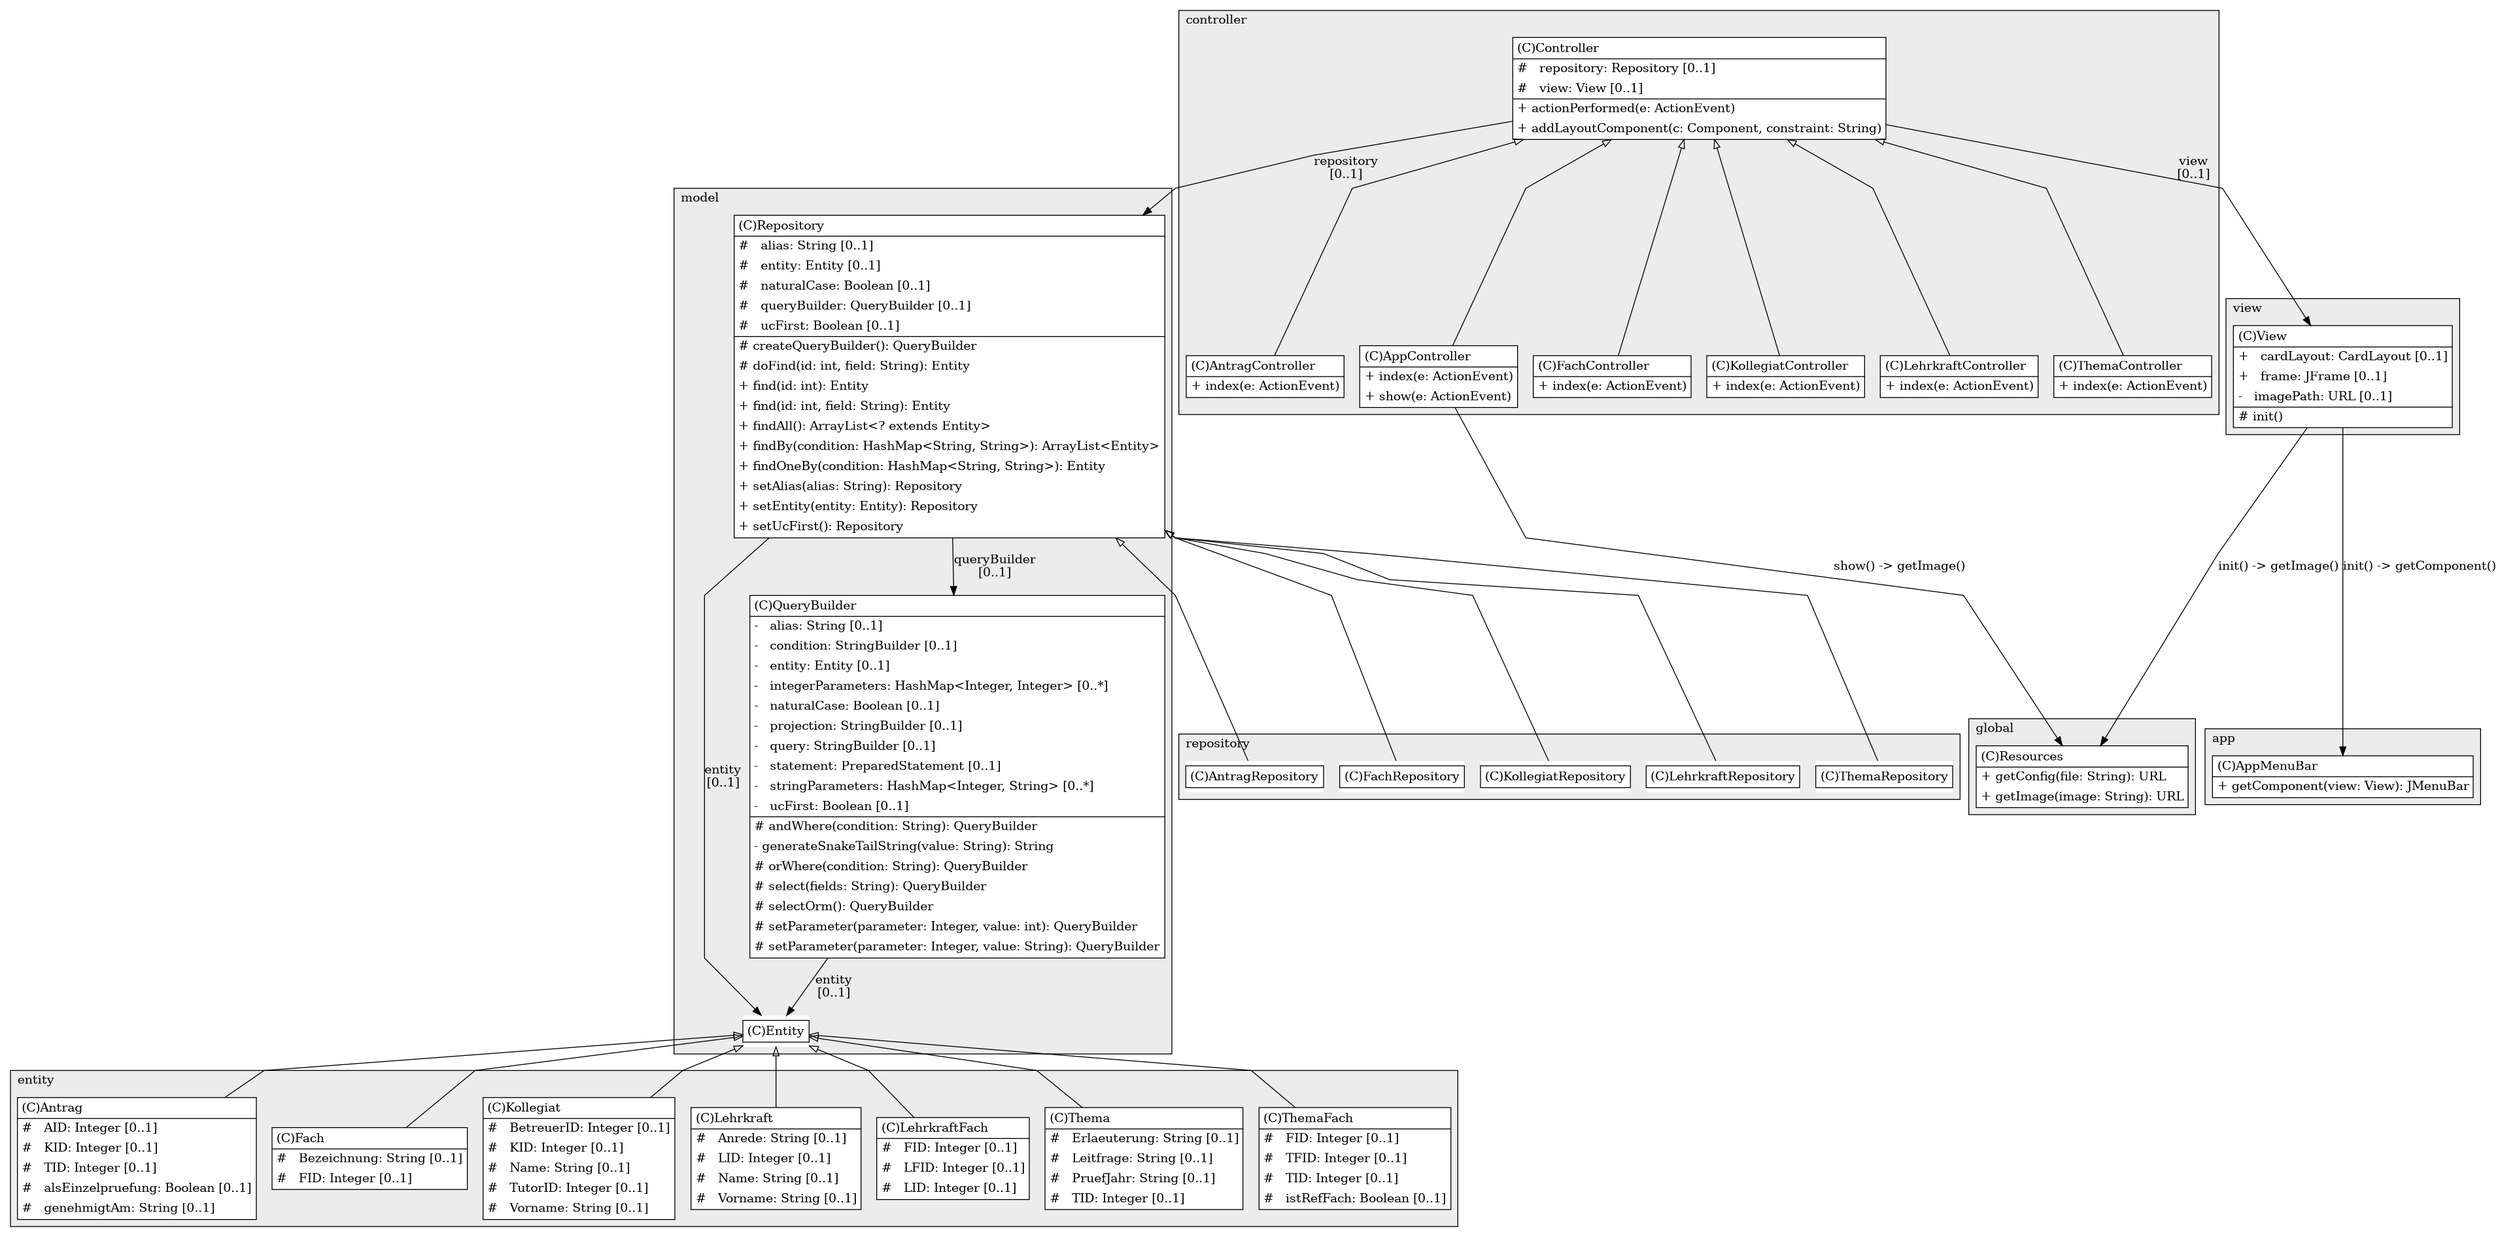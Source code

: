 @startuml

/' diagram meta data start
config=StructureConfiguration;
{
  "projectClassification": {
    "searchMode": "OpenProject", // OpenProject, AllProjects
    "includedProjects": "",
    "pathEndKeywords": "*.impl",
    "isClientPath": "",
    "isClientName": "",
    "isTestPath": "",
    "isTestName": "",
    "isMappingPath": "",
    "isMappingName": "",
    "isDataAccessPath": "",
    "isDataAccessName": "",
    "isDataStructurePath": "",
    "isDataStructureName": "",
    "isInterfaceStructuresPath": "",
    "isInterfaceStructuresName": "",
    "isEntryPointPath": "",
    "isEntryPointName": "",
    "treatFinalFieldsAsMandatory": false
  },
  "graphRestriction": {
    "classPackageExcludeFilter": "",
    "classPackageIncludeFilter": "",
    "classNameExcludeFilter": "",
    "classNameIncludeFilter": "",
    "methodNameExcludeFilter": "",
    "methodNameIncludeFilter": "",
    "removeByInheritance": "", // inheritance/annotation based filtering is done in a second step
    "removeByAnnotation": "",
    "removeByClassPackage": "", // cleanup the graph after inheritance/annotation based filtering is done
    "removeByClassName": "",
    "cutMappings": false,
    "cutEnum": true,
    "cutTests": true,
    "cutClient": true,
    "cutDataAccess": false,
    "cutInterfaceStructures": false,
    "cutDataStructures": false,
    "cutGetterAndSetter": true,
    "cutConstructors": true
  },
  "graphTraversal": {
    "forwardDepth": 6,
    "backwardDepth": 6,
    "classPackageExcludeFilter": "",
    "classPackageIncludeFilter": "",
    "classNameExcludeFilter": "",
    "classNameIncludeFilter": "",
    "methodNameExcludeFilter": "",
    "methodNameIncludeFilter": "",
    "hideMappings": false,
    "hideDataStructures": false,
    "hidePrivateMethods": true,
    "hideInterfaceCalls": true, // indirection: implementation -> interface (is hidden) -> implementation
    "onlyShowApplicationEntryPoints": false, // root node is included
    "useMethodCallsForStructureDiagram": "ForwardOnly" // ForwardOnly, BothDirections, No
  },
  "details": {
    "aggregation": "GroupByClass", // ByClass, GroupByClass, None
    "showClassGenericTypes": true,
    "showMethods": true,
    "showMethodParameterNames": true,
    "showMethodParameterTypes": true,
    "showMethodReturnType": true,
    "showPackageLevels": 2,
    "showDetailedClassStructure": true
  },
  "rootClass": "core.controller.Controller",
  "extensionCallbackMethod": "" // qualified.class.name#methodName - signature: public static String method(String)
}
diagram meta data end '/



digraph g {
    rankdir="TB"
    splines=polyline
    

'nodes 
subgraph cluster_104069929 { 
   	label=model
	labeljust=l
	fillcolor="#ececec"
	style=filled
   
   Entity937501722[
	label=<<TABLE BORDER="1" CELLBORDER="0" CELLPADDING="4" CELLSPACING="0">
<TR><TD ALIGN="LEFT" >(C)Entity</TD></TR>
</TABLE>>
	style=filled
	margin=0
	shape=plaintext
	fillcolor="#FFFFFF"
];

QueryBuilder937501722[
	label=<<TABLE BORDER="1" CELLBORDER="0" CELLPADDING="4" CELLSPACING="0">
<TR><TD ALIGN="LEFT" >(C)QueryBuilder</TD></TR>
<HR/>
<TR><TD ALIGN="LEFT" >-   alias: String [0..1]</TD></TR>
<TR><TD ALIGN="LEFT" >-   condition: StringBuilder [0..1]</TD></TR>
<TR><TD ALIGN="LEFT" >-   entity: Entity [0..1]</TD></TR>
<TR><TD ALIGN="LEFT" >-   integerParameters: HashMap&lt;Integer, Integer&gt; [0..*]</TD></TR>
<TR><TD ALIGN="LEFT" >-   naturalCase: Boolean [0..1]</TD></TR>
<TR><TD ALIGN="LEFT" >-   projection: StringBuilder [0..1]</TD></TR>
<TR><TD ALIGN="LEFT" >-   query: StringBuilder [0..1]</TD></TR>
<TR><TD ALIGN="LEFT" >-   statement: PreparedStatement [0..1]</TD></TR>
<TR><TD ALIGN="LEFT" >-   stringParameters: HashMap&lt;Integer, String&gt; [0..*]</TD></TR>
<TR><TD ALIGN="LEFT" >-   ucFirst: Boolean [0..1]</TD></TR>
<HR/>
<TR><TD ALIGN="LEFT" ># andWhere(condition: String): QueryBuilder</TD></TR>
<TR><TD ALIGN="LEFT" >- generateSnakeTailString(value: String): String</TD></TR>
<TR><TD ALIGN="LEFT" ># orWhere(condition: String): QueryBuilder</TD></TR>
<TR><TD ALIGN="LEFT" ># select(fields: String): QueryBuilder</TD></TR>
<TR><TD ALIGN="LEFT" ># selectOrm(): QueryBuilder</TD></TR>
<TR><TD ALIGN="LEFT" ># setParameter(parameter: Integer, value: int): QueryBuilder</TD></TR>
<TR><TD ALIGN="LEFT" ># setParameter(parameter: Integer, value: String): QueryBuilder</TD></TR>
</TABLE>>
	style=filled
	margin=0
	shape=plaintext
	fillcolor="#FFFFFF"
];

Repository937501722[
	label=<<TABLE BORDER="1" CELLBORDER="0" CELLPADDING="4" CELLSPACING="0">
<TR><TD ALIGN="LEFT" >(C)Repository</TD></TR>
<HR/>
<TR><TD ALIGN="LEFT" >#   alias: String [0..1]</TD></TR>
<TR><TD ALIGN="LEFT" >#   entity: Entity [0..1]</TD></TR>
<TR><TD ALIGN="LEFT" >#   naturalCase: Boolean [0..1]</TD></TR>
<TR><TD ALIGN="LEFT" >#   queryBuilder: QueryBuilder [0..1]</TD></TR>
<TR><TD ALIGN="LEFT" >#   ucFirst: Boolean [0..1]</TD></TR>
<HR/>
<TR><TD ALIGN="LEFT" ># createQueryBuilder(): QueryBuilder</TD></TR>
<TR><TD ALIGN="LEFT" ># doFind(id: int, field: String): Entity</TD></TR>
<TR><TD ALIGN="LEFT" >+ find(id: int): Entity</TD></TR>
<TR><TD ALIGN="LEFT" >+ find(id: int, field: String): Entity</TD></TR>
<TR><TD ALIGN="LEFT" >+ findAll(): ArrayList&lt;? extends Entity&gt;</TD></TR>
<TR><TD ALIGN="LEFT" >+ findBy(condition: HashMap&lt;String, String&gt;): ArrayList&lt;Entity&gt;</TD></TR>
<TR><TD ALIGN="LEFT" >+ findOneBy(condition: HashMap&lt;String, String&gt;): Entity</TD></TR>
<TR><TD ALIGN="LEFT" >+ setAlias(alias: String): Repository</TD></TR>
<TR><TD ALIGN="LEFT" >+ setEntity(entity: Entity): Repository</TD></TR>
<TR><TD ALIGN="LEFT" >+ setUcFirst(): Repository</TD></TR>
</TABLE>>
	style=filled
	margin=0
	shape=plaintext
	fillcolor="#FFFFFF"
];
} 

subgraph cluster_1243020381 { 
   	label=global
	labeljust=l
	fillcolor="#ececec"
	style=filled
   
   Resources1176438574[
	label=<<TABLE BORDER="1" CELLBORDER="0" CELLPADDING="4" CELLSPACING="0">
<TR><TD ALIGN="LEFT" >(C)Resources</TD></TR>
<HR/>
<TR><TD ALIGN="LEFT" >+ getConfig(file: String): URL</TD></TR>
<TR><TD ALIGN="LEFT" >+ getImage(image: String): URL</TD></TR>
</TABLE>>
	style=filled
	margin=0
	shape=plaintext
	fillcolor="#FFFFFF"
];
} 

subgraph cluster_1298275357 { 
   	label=entity
	labeljust=l
	fillcolor="#ececec"
	style=filled
   
   Antrag1298275357[
	label=<<TABLE BORDER="1" CELLBORDER="0" CELLPADDING="4" CELLSPACING="0">
<TR><TD ALIGN="LEFT" >(C)Antrag</TD></TR>
<HR/>
<TR><TD ALIGN="LEFT" >#   AID: Integer [0..1]</TD></TR>
<TR><TD ALIGN="LEFT" >#   KID: Integer [0..1]</TD></TR>
<TR><TD ALIGN="LEFT" >#   TID: Integer [0..1]</TD></TR>
<TR><TD ALIGN="LEFT" >#   alsEinzelpruefung: Boolean [0..1]</TD></TR>
<TR><TD ALIGN="LEFT" >#   genehmigtAm: String [0..1]</TD></TR>
</TABLE>>
	style=filled
	margin=0
	shape=plaintext
	fillcolor="#FFFFFF"
];

Fach1298275357[
	label=<<TABLE BORDER="1" CELLBORDER="0" CELLPADDING="4" CELLSPACING="0">
<TR><TD ALIGN="LEFT" >(C)Fach</TD></TR>
<HR/>
<TR><TD ALIGN="LEFT" >#   Bezeichnung: String [0..1]</TD></TR>
<TR><TD ALIGN="LEFT" >#   FID: Integer [0..1]</TD></TR>
</TABLE>>
	style=filled
	margin=0
	shape=plaintext
	fillcolor="#FFFFFF"
];

Kollegiat1298275357[
	label=<<TABLE BORDER="1" CELLBORDER="0" CELLPADDING="4" CELLSPACING="0">
<TR><TD ALIGN="LEFT" >(C)Kollegiat</TD></TR>
<HR/>
<TR><TD ALIGN="LEFT" >#   BetreuerID: Integer [0..1]</TD></TR>
<TR><TD ALIGN="LEFT" >#   KID: Integer [0..1]</TD></TR>
<TR><TD ALIGN="LEFT" >#   Name: String [0..1]</TD></TR>
<TR><TD ALIGN="LEFT" >#   TutorID: Integer [0..1]</TD></TR>
<TR><TD ALIGN="LEFT" >#   Vorname: String [0..1]</TD></TR>
</TABLE>>
	style=filled
	margin=0
	shape=plaintext
	fillcolor="#FFFFFF"
];

Lehrkraft1298275357[
	label=<<TABLE BORDER="1" CELLBORDER="0" CELLPADDING="4" CELLSPACING="0">
<TR><TD ALIGN="LEFT" >(C)Lehrkraft</TD></TR>
<HR/>
<TR><TD ALIGN="LEFT" >#   Anrede: String [0..1]</TD></TR>
<TR><TD ALIGN="LEFT" >#   LID: Integer [0..1]</TD></TR>
<TR><TD ALIGN="LEFT" >#   Name: String [0..1]</TD></TR>
<TR><TD ALIGN="LEFT" >#   Vorname: String [0..1]</TD></TR>
</TABLE>>
	style=filled
	margin=0
	shape=plaintext
	fillcolor="#FFFFFF"
];

LehrkraftFach1298275357[
	label=<<TABLE BORDER="1" CELLBORDER="0" CELLPADDING="4" CELLSPACING="0">
<TR><TD ALIGN="LEFT" >(C)LehrkraftFach</TD></TR>
<HR/>
<TR><TD ALIGN="LEFT" >#   FID: Integer [0..1]</TD></TR>
<TR><TD ALIGN="LEFT" >#   LFID: Integer [0..1]</TD></TR>
<TR><TD ALIGN="LEFT" >#   LID: Integer [0..1]</TD></TR>
</TABLE>>
	style=filled
	margin=0
	shape=plaintext
	fillcolor="#FFFFFF"
];

Thema1298275357[
	label=<<TABLE BORDER="1" CELLBORDER="0" CELLPADDING="4" CELLSPACING="0">
<TR><TD ALIGN="LEFT" >(C)Thema</TD></TR>
<HR/>
<TR><TD ALIGN="LEFT" >#   Erlaeuterung: String [0..1]</TD></TR>
<TR><TD ALIGN="LEFT" >#   Leitfrage: String [0..1]</TD></TR>
<TR><TD ALIGN="LEFT" >#   PruefJahr: String [0..1]</TD></TR>
<TR><TD ALIGN="LEFT" >#   TID: Integer [0..1]</TD></TR>
</TABLE>>
	style=filled
	margin=0
	shape=plaintext
	fillcolor="#FFFFFF"
];

ThemaFach1298275357[
	label=<<TABLE BORDER="1" CELLBORDER="0" CELLPADDING="4" CELLSPACING="0">
<TR><TD ALIGN="LEFT" >(C)ThemaFach</TD></TR>
<HR/>
<TR><TD ALIGN="LEFT" >#   FID: Integer [0..1]</TD></TR>
<TR><TD ALIGN="LEFT" >#   TFID: Integer [0..1]</TD></TR>
<TR><TD ALIGN="LEFT" >#   TID: Integer [0..1]</TD></TR>
<TR><TD ALIGN="LEFT" >#   istRefFach: Boolean [0..1]</TD></TR>
</TABLE>>
	style=filled
	margin=0
	shape=plaintext
	fillcolor="#FFFFFF"
];
} 

subgraph cluster_1950800714 { 
   	label=repository
	labeljust=l
	fillcolor="#ececec"
	style=filled
   
   AntragRepository1950800714[
	label=<<TABLE BORDER="1" CELLBORDER="0" CELLPADDING="4" CELLSPACING="0">
<TR><TD ALIGN="LEFT" >(C)AntragRepository</TD></TR>
</TABLE>>
	style=filled
	margin=0
	shape=plaintext
	fillcolor="#FFFFFF"
];

FachRepository1950800714[
	label=<<TABLE BORDER="1" CELLBORDER="0" CELLPADDING="4" CELLSPACING="0">
<TR><TD ALIGN="LEFT" >(C)FachRepository</TD></TR>
</TABLE>>
	style=filled
	margin=0
	shape=plaintext
	fillcolor="#FFFFFF"
];

KollegiatRepository1950800714[
	label=<<TABLE BORDER="1" CELLBORDER="0" CELLPADDING="4" CELLSPACING="0">
<TR><TD ALIGN="LEFT" >(C)KollegiatRepository</TD></TR>
</TABLE>>
	style=filled
	margin=0
	shape=plaintext
	fillcolor="#FFFFFF"
];

LehrkraftRepository1950800714[
	label=<<TABLE BORDER="1" CELLBORDER="0" CELLPADDING="4" CELLSPACING="0">
<TR><TD ALIGN="LEFT" >(C)LehrkraftRepository</TD></TR>
</TABLE>>
	style=filled
	margin=0
	shape=plaintext
	fillcolor="#FFFFFF"
];

ThemaRepository1950800714[
	label=<<TABLE BORDER="1" CELLBORDER="0" CELLPADDING="4" CELLSPACING="0">
<TR><TD ALIGN="LEFT" >(C)ThemaRepository</TD></TR>
</TABLE>>
	style=filled
	margin=0
	shape=plaintext
	fillcolor="#FFFFFF"
];
} 

subgraph cluster_3619493 { 
   	label=view
	labeljust=l
	fillcolor="#ececec"
	style=filled
   
   View1632063596[
	label=<<TABLE BORDER="1" CELLBORDER="0" CELLPADDING="4" CELLSPACING="0">
<TR><TD ALIGN="LEFT" >(C)View</TD></TR>
<HR/>
<TR><TD ALIGN="LEFT" >+   cardLayout: CardLayout [0..1]</TD></TR>
<TR><TD ALIGN="LEFT" >+   frame: JFrame [0..1]</TD></TR>
<TR><TD ALIGN="LEFT" >-   imagePath: URL [0..1]</TD></TR>
<HR/>
<TR><TD ALIGN="LEFT" ># init()</TD></TR>
</TABLE>>
	style=filled
	margin=0
	shape=plaintext
	fillcolor="#FFFFFF"
];
} 

subgraph cluster_637428636 { 
   	label=controller
	labeljust=l
	fillcolor="#ececec"
	style=filled
   
   AntragController637428636[
	label=<<TABLE BORDER="1" CELLBORDER="0" CELLPADDING="4" CELLSPACING="0">
<TR><TD ALIGN="LEFT" >(C)AntragController</TD></TR>
<HR/>
<TR><TD ALIGN="LEFT" >+ index(e: ActionEvent)</TD></TR>
</TABLE>>
	style=filled
	margin=0
	shape=plaintext
	fillcolor="#FFFFFF"
];

AppController637428636[
	label=<<TABLE BORDER="1" CELLBORDER="0" CELLPADDING="4" CELLSPACING="0">
<TR><TD ALIGN="LEFT" >(C)AppController</TD></TR>
<HR/>
<TR><TD ALIGN="LEFT" >+ index(e: ActionEvent)</TD></TR>
<TR><TD ALIGN="LEFT" >+ show(e: ActionEvent)</TD></TR>
</TABLE>>
	style=filled
	margin=0
	shape=plaintext
	fillcolor="#FFFFFF"
];

Controller712365749[
	label=<<TABLE BORDER="1" CELLBORDER="0" CELLPADDING="4" CELLSPACING="0">
<TR><TD ALIGN="LEFT" >(C)Controller</TD></TR>
<HR/>
<TR><TD ALIGN="LEFT" >#   repository: Repository [0..1]</TD></TR>
<TR><TD ALIGN="LEFT" >#   view: View [0..1]</TD></TR>
<HR/>
<TR><TD ALIGN="LEFT" >+ actionPerformed(e: ActionEvent)</TD></TR>
<TR><TD ALIGN="LEFT" >+ addLayoutComponent(c: Component, constraint: String)</TD></TR>
</TABLE>>
	style=filled
	margin=0
	shape=plaintext
	fillcolor="#FFFFFF"
];

FachController637428636[
	label=<<TABLE BORDER="1" CELLBORDER="0" CELLPADDING="4" CELLSPACING="0">
<TR><TD ALIGN="LEFT" >(C)FachController</TD></TR>
<HR/>
<TR><TD ALIGN="LEFT" >+ index(e: ActionEvent)</TD></TR>
</TABLE>>
	style=filled
	margin=0
	shape=plaintext
	fillcolor="#FFFFFF"
];

KollegiatController637428636[
	label=<<TABLE BORDER="1" CELLBORDER="0" CELLPADDING="4" CELLSPACING="0">
<TR><TD ALIGN="LEFT" >(C)KollegiatController</TD></TR>
<HR/>
<TR><TD ALIGN="LEFT" >+ index(e: ActionEvent)</TD></TR>
</TABLE>>
	style=filled
	margin=0
	shape=plaintext
	fillcolor="#FFFFFF"
];

LehrkraftController637428636[
	label=<<TABLE BORDER="1" CELLBORDER="0" CELLPADDING="4" CELLSPACING="0">
<TR><TD ALIGN="LEFT" >(C)LehrkraftController</TD></TR>
<HR/>
<TR><TD ALIGN="LEFT" >+ index(e: ActionEvent)</TD></TR>
</TABLE>>
	style=filled
	margin=0
	shape=plaintext
	fillcolor="#FFFFFF"
];

ThemaController637428636[
	label=<<TABLE BORDER="1" CELLBORDER="0" CELLPADDING="4" CELLSPACING="0">
<TR><TD ALIGN="LEFT" >(C)ThemaController</TD></TR>
<HR/>
<TR><TD ALIGN="LEFT" >+ index(e: ActionEvent)</TD></TR>
</TABLE>>
	style=filled
	margin=0
	shape=plaintext
	fillcolor="#FFFFFF"
];
} 

subgraph cluster_96801 { 
   	label=app
	labeljust=l
	fillcolor="#ececec"
	style=filled
   
   AppMenuBar1194705752[
	label=<<TABLE BORDER="1" CELLBORDER="0" CELLPADDING="4" CELLSPACING="0">
<TR><TD ALIGN="LEFT" >(C)AppMenuBar</TD></TR>
<HR/>
<TR><TD ALIGN="LEFT" >+ getComponent(view: View): JMenuBar</TD></TR>
</TABLE>>
	style=filled
	margin=0
	shape=plaintext
	fillcolor="#FFFFFF"
];
} 

'edges    
AppController637428636 -> Resources1176438574[label="show() -> getImage()"];
Controller712365749 -> AntragController637428636[arrowhead=none, arrowtail=empty, dir=both];
Controller712365749 -> AppController637428636[arrowhead=none, arrowtail=empty, dir=both];
Controller712365749 -> FachController637428636[arrowhead=none, arrowtail=empty, dir=both];
Controller712365749 -> KollegiatController637428636[arrowhead=none, arrowtail=empty, dir=both];
Controller712365749 -> LehrkraftController637428636[arrowhead=none, arrowtail=empty, dir=both];
Controller712365749 -> Repository937501722[label="repository
[0..1]"];
Controller712365749 -> ThemaController637428636[arrowhead=none, arrowtail=empty, dir=both];
Controller712365749 -> View1632063596[label="view
[0..1]"];
Entity937501722 -> Antrag1298275357[arrowhead=none, arrowtail=empty, dir=both];
Entity937501722 -> Fach1298275357[arrowhead=none, arrowtail=empty, dir=both];
Entity937501722 -> Kollegiat1298275357[arrowhead=none, arrowtail=empty, dir=both];
Entity937501722 -> Lehrkraft1298275357[arrowhead=none, arrowtail=empty, dir=both];
Entity937501722 -> LehrkraftFach1298275357[arrowhead=none, arrowtail=empty, dir=both];
Entity937501722 -> Thema1298275357[arrowhead=none, arrowtail=empty, dir=both];
Entity937501722 -> ThemaFach1298275357[arrowhead=none, arrowtail=empty, dir=both];
QueryBuilder937501722 -> Entity937501722[label="entity
[0..1]"];
Repository937501722 -> AntragRepository1950800714[arrowhead=none, arrowtail=empty, dir=both];
Repository937501722 -> Entity937501722[label="entity
[0..1]"];
Repository937501722 -> FachRepository1950800714[arrowhead=none, arrowtail=empty, dir=both];
Repository937501722 -> KollegiatRepository1950800714[arrowhead=none, arrowtail=empty, dir=both];
Repository937501722 -> LehrkraftRepository1950800714[arrowhead=none, arrowtail=empty, dir=both];
Repository937501722 -> QueryBuilder937501722[label="queryBuilder
[0..1]"];
Repository937501722 -> ThemaRepository1950800714[arrowhead=none, arrowtail=empty, dir=both];
View1632063596 -> AppMenuBar1194705752[label="init() -> getComponent()"];
View1632063596 -> Resources1176438574[label="init() -> getImage()"];
    
}
@enduml